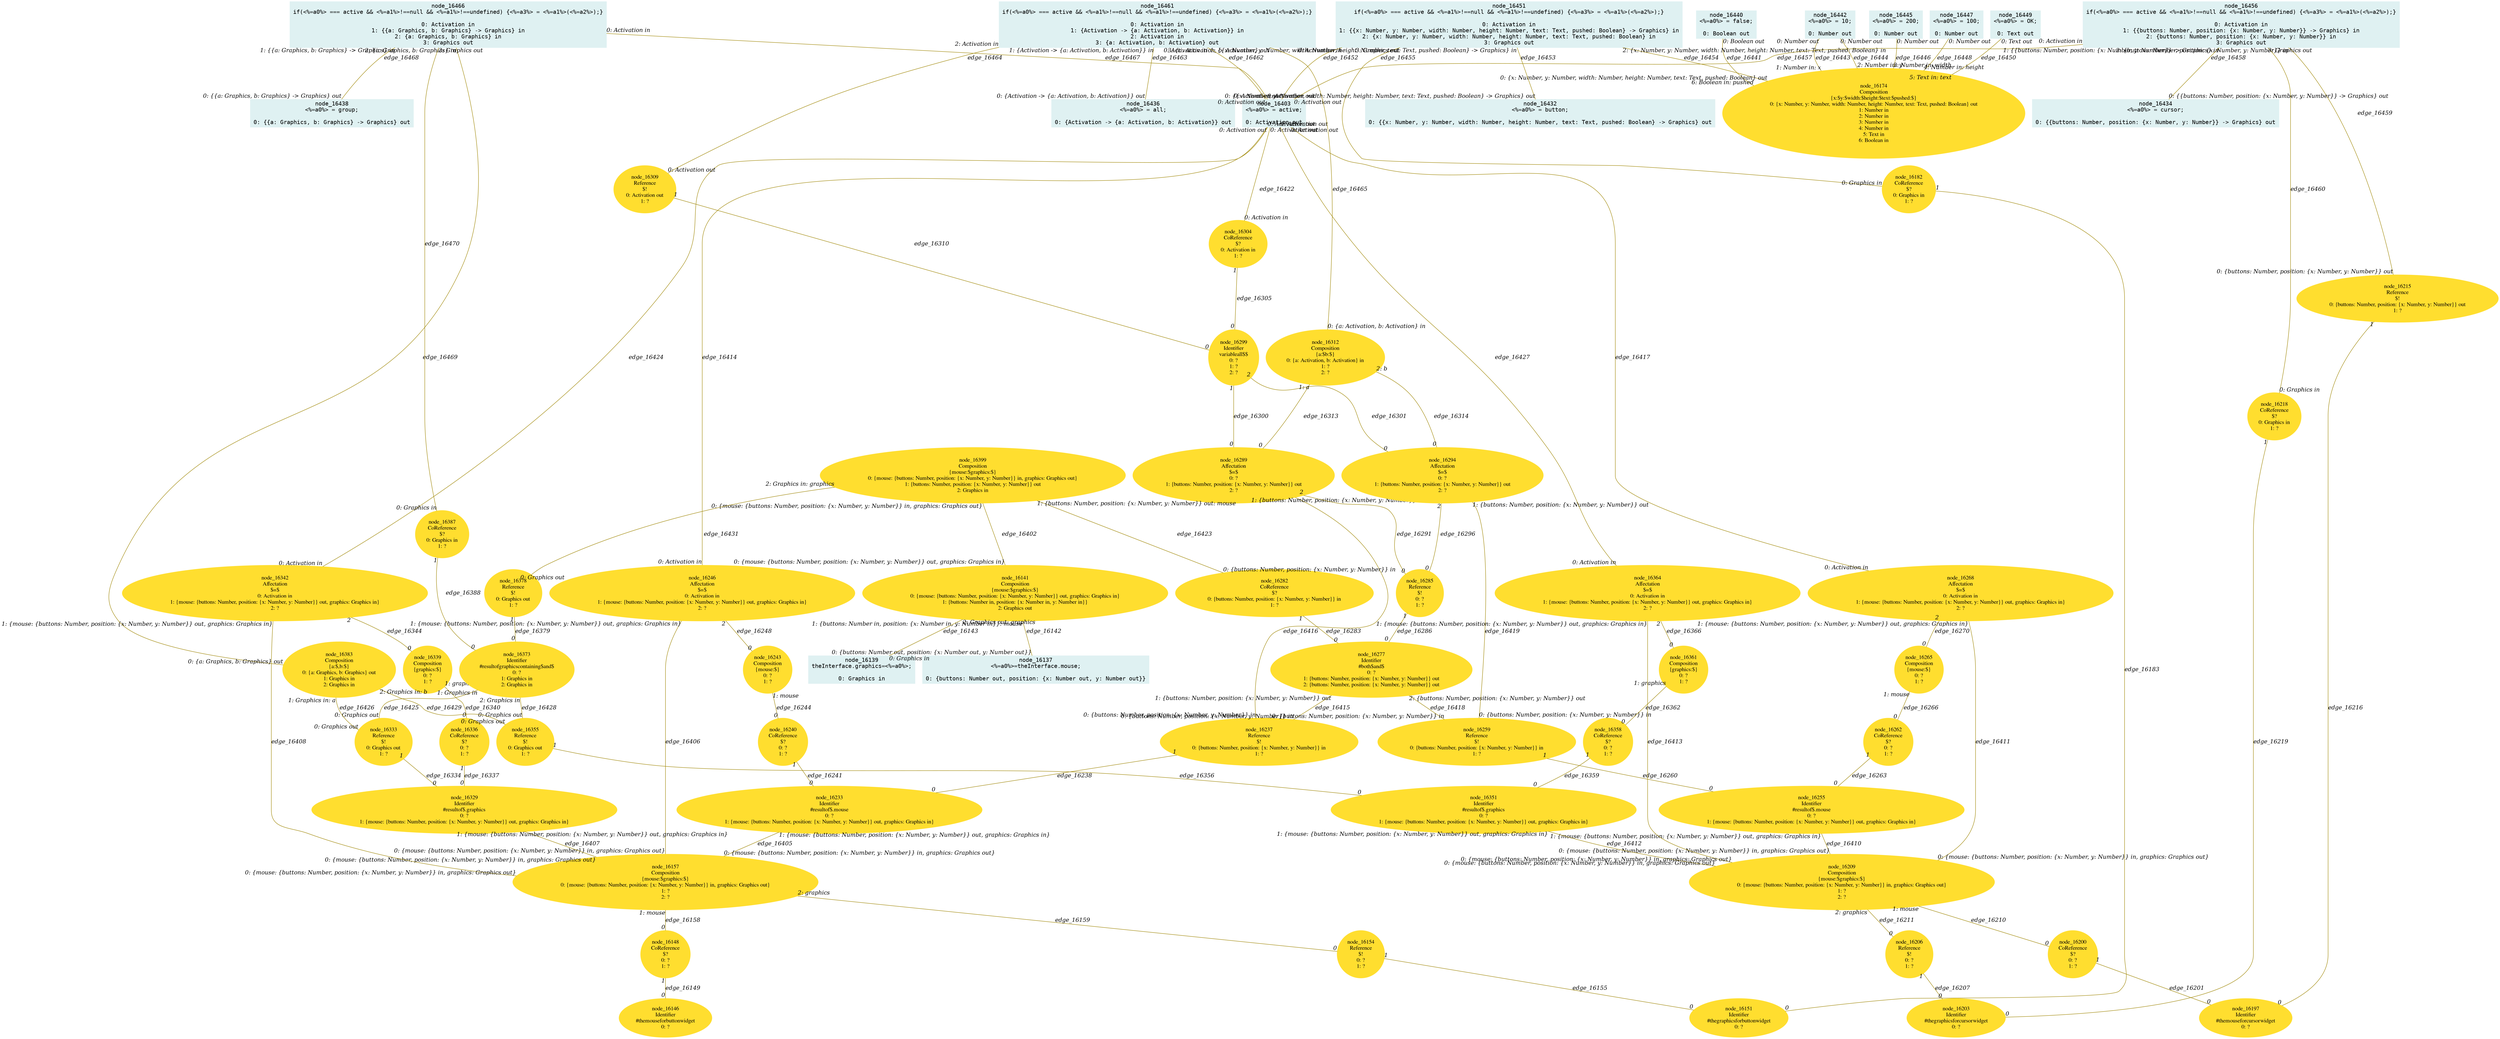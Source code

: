 digraph g{node_16137 [shape="box", style="filled", color="#dff1f2", fontname="Courier", label="node_16137
<%=a0%>=theInterface.mouse;

0: {buttons: Number out, position: {x: Number out, y: Number out}}" ]
node_16139 [shape="box", style="filled", color="#dff1f2", fontname="Courier", label="node_16139
theInterface.graphics=<%=a0%>;

0: Graphics in" ]
node_16141 [shape="ellipse", style="filled", color="#ffde2f", fontname="Times", label="node_16141
Composition
{mouse:$graphics:$}
0: {mouse: {buttons: Number, position: {x: Number, y: Number}} out, graphics: Graphics in}
1: {buttons: Number in, position: {x: Number in, y: Number in}}
2: Graphics out" ]
node_16146 [shape="ellipse", style="filled", color="#ffde2f", fontname="Times", label="node_16146
Identifier
#themouseforbuttonwidget
0: ?" ]
node_16148 [shape="ellipse", style="filled", color="#ffde2f", fontname="Times", label="node_16148
CoReference
$?
0: ?
1: ?" ]
node_16151 [shape="ellipse", style="filled", color="#ffde2f", fontname="Times", label="node_16151
Identifier
#thegraphicsforbuttonwidget
0: ?" ]
node_16154 [shape="ellipse", style="filled", color="#ffde2f", fontname="Times", label="node_16154
Reference
$!
0: ?
1: ?" ]
node_16157 [shape="ellipse", style="filled", color="#ffde2f", fontname="Times", label="node_16157
Composition
{mouse:$graphics:$}
0: {mouse: {buttons: Number, position: {x: Number, y: Number}} in, graphics: Graphics out}
1: ?
2: ?" ]
node_16174 [shape="ellipse", style="filled", color="#ffde2f", fontname="Times", label="node_16174
Composition
{x:$y:$width:$height:$text:$pushed:$}
0: {x: Number, y: Number, width: Number, height: Number, text: Text, pushed: Boolean} out
1: Number in
2: Number in
3: Number in
4: Number in
5: Text in
6: Boolean in" ]
node_16182 [shape="ellipse", style="filled", color="#ffde2f", fontname="Times", label="node_16182
CoReference
$?
0: Graphics in
1: ?" ]
node_16197 [shape="ellipse", style="filled", color="#ffde2f", fontname="Times", label="node_16197
Identifier
#themouseforcursorwidget
0: ?" ]
node_16200 [shape="ellipse", style="filled", color="#ffde2f", fontname="Times", label="node_16200
CoReference
$?
0: ?
1: ?" ]
node_16203 [shape="ellipse", style="filled", color="#ffde2f", fontname="Times", label="node_16203
Identifier
#thegraphicsforcursorwidget
0: ?" ]
node_16206 [shape="ellipse", style="filled", color="#ffde2f", fontname="Times", label="node_16206
Reference
$!
0: ?
1: ?" ]
node_16209 [shape="ellipse", style="filled", color="#ffde2f", fontname="Times", label="node_16209
Composition
{mouse:$graphics:$}
0: {mouse: {buttons: Number, position: {x: Number, y: Number}} in, graphics: Graphics out}
1: ?
2: ?" ]
node_16215 [shape="ellipse", style="filled", color="#ffde2f", fontname="Times", label="node_16215
Reference
$!
0: {buttons: Number, position: {x: Number, y: Number}} out
1: ?" ]
node_16218 [shape="ellipse", style="filled", color="#ffde2f", fontname="Times", label="node_16218
CoReference
$?
0: Graphics in
1: ?" ]
node_16233 [shape="ellipse", style="filled", color="#ffde2f", fontname="Times", label="node_16233
Identifier
#resultof$.mouse
0: ?
1: {mouse: {buttons: Number, position: {x: Number, y: Number}} out, graphics: Graphics in}" ]
node_16237 [shape="ellipse", style="filled", color="#ffde2f", fontname="Times", label="node_16237
Reference
$!
0: {buttons: Number, position: {x: Number, y: Number}} in
1: ?" ]
node_16240 [shape="ellipse", style="filled", color="#ffde2f", fontname="Times", label="node_16240
CoReference
$?
0: ?
1: ?" ]
node_16243 [shape="ellipse", style="filled", color="#ffde2f", fontname="Times", label="node_16243
Composition
{mouse:$}
0: ?
1: ?" ]
node_16246 [shape="ellipse", style="filled", color="#ffde2f", fontname="Times", label="node_16246
Affectation
$=$
0: Activation in
1: {mouse: {buttons: Number, position: {x: Number, y: Number}} out, graphics: Graphics in}
2: ?" ]
node_16255 [shape="ellipse", style="filled", color="#ffde2f", fontname="Times", label="node_16255
Identifier
#resultof$.mouse
0: ?
1: {mouse: {buttons: Number, position: {x: Number, y: Number}} out, graphics: Graphics in}" ]
node_16259 [shape="ellipse", style="filled", color="#ffde2f", fontname="Times", label="node_16259
Reference
$!
0: {buttons: Number, position: {x: Number, y: Number}} in
1: ?" ]
node_16262 [shape="ellipse", style="filled", color="#ffde2f", fontname="Times", label="node_16262
CoReference
$?
0: ?
1: ?" ]
node_16265 [shape="ellipse", style="filled", color="#ffde2f", fontname="Times", label="node_16265
Composition
{mouse:$}
0: ?
1: ?" ]
node_16268 [shape="ellipse", style="filled", color="#ffde2f", fontname="Times", label="node_16268
Affectation
$=$
0: Activation in
1: {mouse: {buttons: Number, position: {x: Number, y: Number}} out, graphics: Graphics in}
2: ?" ]
node_16277 [shape="ellipse", style="filled", color="#ffde2f", fontname="Times", label="node_16277
Identifier
#both$and$
0: ?
1: {buttons: Number, position: {x: Number, y: Number}} out
2: {buttons: Number, position: {x: Number, y: Number}} out" ]
node_16282 [shape="ellipse", style="filled", color="#ffde2f", fontname="Times", label="node_16282
CoReference
$?
0: {buttons: Number, position: {x: Number, y: Number}} in
1: ?" ]
node_16285 [shape="ellipse", style="filled", color="#ffde2f", fontname="Times", label="node_16285
Reference
$!
0: ?
1: ?" ]
node_16289 [shape="ellipse", style="filled", color="#ffde2f", fontname="Times", label="node_16289
Affectation
$=$
0: ?
1: {buttons: Number, position: {x: Number, y: Number}} out
2: ?" ]
node_16294 [shape="ellipse", style="filled", color="#ffde2f", fontname="Times", label="node_16294
Affectation
$=$
0: ?
1: {buttons: Number, position: {x: Number, y: Number}} out
2: ?" ]
node_16299 [shape="ellipse", style="filled", color="#ffde2f", fontname="Times", label="node_16299
Identifier
variableall$$
0: ?
1: ?
2: ?" ]
node_16304 [shape="ellipse", style="filled", color="#ffde2f", fontname="Times", label="node_16304
CoReference
$?
0: Activation in
1: ?" ]
node_16309 [shape="ellipse", style="filled", color="#ffde2f", fontname="Times", label="node_16309
Reference
$!
0: Activation out
1: ?" ]
node_16312 [shape="ellipse", style="filled", color="#ffde2f", fontname="Times", label="node_16312
Composition
{a:$b:$}
0: {a: Activation, b: Activation} in
1: ?
2: ?" ]
node_16329 [shape="ellipse", style="filled", color="#ffde2f", fontname="Times", label="node_16329
Identifier
#resultof$.graphics
0: ?
1: {mouse: {buttons: Number, position: {x: Number, y: Number}} out, graphics: Graphics in}" ]
node_16333 [shape="ellipse", style="filled", color="#ffde2f", fontname="Times", label="node_16333
Reference
$!
0: Graphics out
1: ?" ]
node_16336 [shape="ellipse", style="filled", color="#ffde2f", fontname="Times", label="node_16336
CoReference
$?
0: ?
1: ?" ]
node_16339 [shape="ellipse", style="filled", color="#ffde2f", fontname="Times", label="node_16339
Composition
{graphics:$}
0: ?
1: ?" ]
node_16342 [shape="ellipse", style="filled", color="#ffde2f", fontname="Times", label="node_16342
Affectation
$=$
0: Activation in
1: {mouse: {buttons: Number, position: {x: Number, y: Number}} out, graphics: Graphics in}
2: ?" ]
node_16351 [shape="ellipse", style="filled", color="#ffde2f", fontname="Times", label="node_16351
Identifier
#resultof$.graphics
0: ?
1: {mouse: {buttons: Number, position: {x: Number, y: Number}} out, graphics: Graphics in}" ]
node_16355 [shape="ellipse", style="filled", color="#ffde2f", fontname="Times", label="node_16355
Reference
$!
0: Graphics out
1: ?" ]
node_16358 [shape="ellipse", style="filled", color="#ffde2f", fontname="Times", label="node_16358
CoReference
$?
0: ?
1: ?" ]
node_16361 [shape="ellipse", style="filled", color="#ffde2f", fontname="Times", label="node_16361
Composition
{graphics:$}
0: ?
1: ?" ]
node_16364 [shape="ellipse", style="filled", color="#ffde2f", fontname="Times", label="node_16364
Affectation
$=$
0: Activation in
1: {mouse: {buttons: Number, position: {x: Number, y: Number}} out, graphics: Graphics in}
2: ?" ]
node_16373 [shape="ellipse", style="filled", color="#ffde2f", fontname="Times", label="node_16373
Identifier
#resultofgraphicscontaining$and$
0: ?
1: Graphics in
2: Graphics in" ]
node_16378 [shape="ellipse", style="filled", color="#ffde2f", fontname="Times", label="node_16378
Reference
$!
0: Graphics out
1: ?" ]
node_16383 [shape="ellipse", style="filled", color="#ffde2f", fontname="Times", label="node_16383
Composition
{a:$,b:$}
0: {a: Graphics, b: Graphics} out
1: Graphics in
2: Graphics in" ]
node_16387 [shape="ellipse", style="filled", color="#ffde2f", fontname="Times", label="node_16387
CoReference
$?
0: Graphics in
1: ?" ]
node_16399 [shape="ellipse", style="filled", color="#ffde2f", fontname="Times", label="node_16399
Composition
{mouse:$graphics:$}
0: {mouse: {buttons: Number, position: {x: Number, y: Number}} in, graphics: Graphics out}
1: {buttons: Number, position: {x: Number, y: Number}} out
2: Graphics in" ]
node_16403 [shape="box", style="filled", color="#dff1f2", fontname="Courier", label="node_16403
<%=a0%> = active;

0: Activation out" ]
node_16432 [shape="box", style="filled", color="#dff1f2", fontname="Courier", label="node_16432
<%=a0%> = button;

0: {{x: Number, y: Number, width: Number, height: Number, text: Text, pushed: Boolean} -> Graphics} out" ]
node_16434 [shape="box", style="filled", color="#dff1f2", fontname="Courier", label="node_16434
<%=a0%> = cursor;

0: {{buttons: Number, position: {x: Number, y: Number}} -> Graphics} out" ]
node_16436 [shape="box", style="filled", color="#dff1f2", fontname="Courier", label="node_16436
<%=a0%> = all;

0: {Activation -> {a: Activation, b: Activation}} out" ]
node_16438 [shape="box", style="filled", color="#dff1f2", fontname="Courier", label="node_16438
<%=a0%> = group;

0: {{a: Graphics, b: Graphics} -> Graphics} out" ]
node_16440 [shape="box", style="filled", color="#dff1f2", fontname="Courier", label="node_16440
<%=a0%> = false;

0: Boolean out" ]
node_16442 [shape="box", style="filled", color="#dff1f2", fontname="Courier", label="node_16442
<%=a0%> = 10;

0: Number out" ]
node_16445 [shape="box", style="filled", color="#dff1f2", fontname="Courier", label="node_16445
<%=a0%> = 200;

0: Number out" ]
node_16447 [shape="box", style="filled", color="#dff1f2", fontname="Courier", label="node_16447
<%=a0%> = 100;

0: Number out" ]
node_16449 [shape="box", style="filled", color="#dff1f2", fontname="Courier", label="node_16449
<%=a0%> = OK;

0: Text out" ]
node_16451 [shape="box", style="filled", color="#dff1f2", fontname="Courier", label="node_16451
if(<%=a0%> === active && <%=a1%>!==null && <%=a1%>!==undefined) {<%=a3%> = <%=a1%>(<%=a2%>);}

0: Activation in
1: {{x: Number, y: Number, width: Number, height: Number, text: Text, pushed: Boolean} -> Graphics} in
2: {x: Number, y: Number, width: Number, height: Number, text: Text, pushed: Boolean} in
3: Graphics out" ]
node_16456 [shape="box", style="filled", color="#dff1f2", fontname="Courier", label="node_16456
if(<%=a0%> === active && <%=a1%>!==null && <%=a1%>!==undefined) {<%=a3%> = <%=a1%>(<%=a2%>);}

0: Activation in
1: {{buttons: Number, position: {x: Number, y: Number}} -> Graphics} in
2: {buttons: Number, position: {x: Number, y: Number}} in
3: Graphics out" ]
node_16461 [shape="box", style="filled", color="#dff1f2", fontname="Courier", label="node_16461
if(<%=a0%> === active && <%=a1%>!==null && <%=a1%>!==undefined) {<%=a3%> = <%=a1%>(<%=a2%>);}

0: Activation in
1: {Activation -> {a: Activation, b: Activation}} in
2: Activation in
3: {a: Activation, b: Activation} out" ]
node_16466 [shape="box", style="filled", color="#dff1f2", fontname="Courier", label="node_16466
if(<%=a0%> === active && <%=a1%>!==null && <%=a1%>!==undefined) {<%=a3%> = <%=a1%>(<%=a2%>);}

0: Activation in
1: {{a: Graphics, b: Graphics} -> Graphics} in
2: {a: Graphics, b: Graphics} in
3: Graphics out" ]
node_16141 -> node_16137 [dir=none, arrowHead=none, fontname="Times-Italic", arrowsize=1, color="#9d8400", label="edge_16142",  headlabel="0: {buttons: Number out, position: {x: Number out, y: Number out}}", taillabel="1: {buttons: Number in, position: {x: Number in, y: Number in}}: mouse" ]
node_16141 -> node_16139 [dir=none, arrowHead=none, fontname="Times-Italic", arrowsize=1, color="#9d8400", label="edge_16143",  headlabel="0: Graphics in", taillabel="2: Graphics out: graphics" ]
node_16148 -> node_16146 [dir=none, arrowHead=none, fontname="Times-Italic", arrowsize=1, color="#9d8400", label="edge_16149",  headlabel="0", taillabel="1" ]
node_16154 -> node_16151 [dir=none, arrowHead=none, fontname="Times-Italic", arrowsize=1, color="#9d8400", label="edge_16155",  headlabel="0", taillabel="1" ]
node_16157 -> node_16148 [dir=none, arrowHead=none, fontname="Times-Italic", arrowsize=1, color="#9d8400", label="edge_16158",  headlabel="0", taillabel="1: mouse" ]
node_16157 -> node_16154 [dir=none, arrowHead=none, fontname="Times-Italic", arrowsize=1, color="#9d8400", label="edge_16159",  headlabel="0", taillabel="2: graphics" ]
node_16182 -> node_16151 [dir=none, arrowHead=none, fontname="Times-Italic", arrowsize=1, color="#9d8400", label="edge_16183",  headlabel="0", taillabel="1" ]
node_16200 -> node_16197 [dir=none, arrowHead=none, fontname="Times-Italic", arrowsize=1, color="#9d8400", label="edge_16201",  headlabel="0", taillabel="1" ]
node_16206 -> node_16203 [dir=none, arrowHead=none, fontname="Times-Italic", arrowsize=1, color="#9d8400", label="edge_16207",  headlabel="0", taillabel="1" ]
node_16209 -> node_16200 [dir=none, arrowHead=none, fontname="Times-Italic", arrowsize=1, color="#9d8400", label="edge_16210",  headlabel="0", taillabel="1: mouse" ]
node_16209 -> node_16206 [dir=none, arrowHead=none, fontname="Times-Italic", arrowsize=1, color="#9d8400", label="edge_16211",  headlabel="0", taillabel="2: graphics" ]
node_16215 -> node_16197 [dir=none, arrowHead=none, fontname="Times-Italic", arrowsize=1, color="#9d8400", label="edge_16216",  headlabel="0", taillabel="1" ]
node_16218 -> node_16203 [dir=none, arrowHead=none, fontname="Times-Italic", arrowsize=1, color="#9d8400", label="edge_16219",  headlabel="0", taillabel="1" ]
node_16237 -> node_16233 [dir=none, arrowHead=none, fontname="Times-Italic", arrowsize=1, color="#9d8400", label="edge_16238",  headlabel="0", taillabel="1" ]
node_16240 -> node_16233 [dir=none, arrowHead=none, fontname="Times-Italic", arrowsize=1, color="#9d8400", label="edge_16241",  headlabel="0", taillabel="1" ]
node_16243 -> node_16240 [dir=none, arrowHead=none, fontname="Times-Italic", arrowsize=1, color="#9d8400", label="edge_16244",  headlabel="0", taillabel="1: mouse" ]
node_16246 -> node_16243 [dir=none, arrowHead=none, fontname="Times-Italic", arrowsize=1, color="#9d8400", label="edge_16248",  headlabel="0", taillabel="2" ]
node_16259 -> node_16255 [dir=none, arrowHead=none, fontname="Times-Italic", arrowsize=1, color="#9d8400", label="edge_16260",  headlabel="0", taillabel="1" ]
node_16262 -> node_16255 [dir=none, arrowHead=none, fontname="Times-Italic", arrowsize=1, color="#9d8400", label="edge_16263",  headlabel="0", taillabel="1" ]
node_16265 -> node_16262 [dir=none, arrowHead=none, fontname="Times-Italic", arrowsize=1, color="#9d8400", label="edge_16266",  headlabel="0", taillabel="1: mouse" ]
node_16268 -> node_16265 [dir=none, arrowHead=none, fontname="Times-Italic", arrowsize=1, color="#9d8400", label="edge_16270",  headlabel="0", taillabel="2" ]
node_16282 -> node_16277 [dir=none, arrowHead=none, fontname="Times-Italic", arrowsize=1, color="#9d8400", label="edge_16283",  headlabel="0", taillabel="1" ]
node_16285 -> node_16277 [dir=none, arrowHead=none, fontname="Times-Italic", arrowsize=1, color="#9d8400", label="edge_16286",  headlabel="0", taillabel="1" ]
node_16289 -> node_16285 [dir=none, arrowHead=none, fontname="Times-Italic", arrowsize=1, color="#9d8400", label="edge_16291",  headlabel="0", taillabel="2" ]
node_16294 -> node_16285 [dir=none, arrowHead=none, fontname="Times-Italic", arrowsize=1, color="#9d8400", label="edge_16296",  headlabel="0", taillabel="2" ]
node_16299 -> node_16289 [dir=none, arrowHead=none, fontname="Times-Italic", arrowsize=1, color="#9d8400", label="edge_16300",  headlabel="0", taillabel="1" ]
node_16299 -> node_16294 [dir=none, arrowHead=none, fontname="Times-Italic", arrowsize=1, color="#9d8400", label="edge_16301",  headlabel="0", taillabel="2" ]
node_16304 -> node_16299 [dir=none, arrowHead=none, fontname="Times-Italic", arrowsize=1, color="#9d8400", label="edge_16305",  headlabel="0", taillabel="1" ]
node_16309 -> node_16299 [dir=none, arrowHead=none, fontname="Times-Italic", arrowsize=1, color="#9d8400", label="edge_16310",  headlabel="0", taillabel="1" ]
node_16312 -> node_16289 [dir=none, arrowHead=none, fontname="Times-Italic", arrowsize=1, color="#9d8400", label="edge_16313",  headlabel="0", taillabel="1: a" ]
node_16312 -> node_16294 [dir=none, arrowHead=none, fontname="Times-Italic", arrowsize=1, color="#9d8400", label="edge_16314",  headlabel="0", taillabel="2: b" ]
node_16333 -> node_16329 [dir=none, arrowHead=none, fontname="Times-Italic", arrowsize=1, color="#9d8400", label="edge_16334",  headlabel="0", taillabel="1" ]
node_16336 -> node_16329 [dir=none, arrowHead=none, fontname="Times-Italic", arrowsize=1, color="#9d8400", label="edge_16337",  headlabel="0", taillabel="1" ]
node_16339 -> node_16336 [dir=none, arrowHead=none, fontname="Times-Italic", arrowsize=1, color="#9d8400", label="edge_16340",  headlabel="0", taillabel="1: graphics" ]
node_16342 -> node_16339 [dir=none, arrowHead=none, fontname="Times-Italic", arrowsize=1, color="#9d8400", label="edge_16344",  headlabel="0", taillabel="2" ]
node_16355 -> node_16351 [dir=none, arrowHead=none, fontname="Times-Italic", arrowsize=1, color="#9d8400", label="edge_16356",  headlabel="0", taillabel="1" ]
node_16358 -> node_16351 [dir=none, arrowHead=none, fontname="Times-Italic", arrowsize=1, color="#9d8400", label="edge_16359",  headlabel="0", taillabel="1" ]
node_16361 -> node_16358 [dir=none, arrowHead=none, fontname="Times-Italic", arrowsize=1, color="#9d8400", label="edge_16362",  headlabel="0", taillabel="1: graphics" ]
node_16364 -> node_16361 [dir=none, arrowHead=none, fontname="Times-Italic", arrowsize=1, color="#9d8400", label="edge_16366",  headlabel="0", taillabel="2" ]
node_16378 -> node_16373 [dir=none, arrowHead=none, fontname="Times-Italic", arrowsize=1, color="#9d8400", label="edge_16379",  headlabel="0", taillabel="1" ]
node_16387 -> node_16373 [dir=none, arrowHead=none, fontname="Times-Italic", arrowsize=1, color="#9d8400", label="edge_16388",  headlabel="0", taillabel="1" ]
node_16399 -> node_16141 [dir=none, arrowHead=none, fontname="Times-Italic", arrowsize=1, color="#9d8400", label="edge_16402",  headlabel="0: {mouse: {buttons: Number, position: {x: Number, y: Number}} out, graphics: Graphics in}", taillabel="0: {mouse: {buttons: Number, position: {x: Number, y: Number}} in, graphics: Graphics out}" ]
node_16233 -> node_16157 [dir=none, arrowHead=none, fontname="Times-Italic", arrowsize=1, color="#9d8400", label="edge_16405",  headlabel="0: {mouse: {buttons: Number, position: {x: Number, y: Number}} in, graphics: Graphics out}", taillabel="1: {mouse: {buttons: Number, position: {x: Number, y: Number}} out, graphics: Graphics in}" ]
node_16246 -> node_16157 [dir=none, arrowHead=none, fontname="Times-Italic", arrowsize=1, color="#9d8400", label="edge_16406",  headlabel="0: {mouse: {buttons: Number, position: {x: Number, y: Number}} in, graphics: Graphics out}", taillabel="1: {mouse: {buttons: Number, position: {x: Number, y: Number}} out, graphics: Graphics in}" ]
node_16329 -> node_16157 [dir=none, arrowHead=none, fontname="Times-Italic", arrowsize=1, color="#9d8400", label="edge_16407",  headlabel="0: {mouse: {buttons: Number, position: {x: Number, y: Number}} in, graphics: Graphics out}", taillabel="1: {mouse: {buttons: Number, position: {x: Number, y: Number}} out, graphics: Graphics in}" ]
node_16342 -> node_16157 [dir=none, arrowHead=none, fontname="Times-Italic", arrowsize=1, color="#9d8400", label="edge_16408",  headlabel="0: {mouse: {buttons: Number, position: {x: Number, y: Number}} in, graphics: Graphics out}", taillabel="1: {mouse: {buttons: Number, position: {x: Number, y: Number}} out, graphics: Graphics in}" ]
node_16255 -> node_16209 [dir=none, arrowHead=none, fontname="Times-Italic", arrowsize=1, color="#9d8400", label="edge_16410",  headlabel="0: {mouse: {buttons: Number, position: {x: Number, y: Number}} in, graphics: Graphics out}", taillabel="1: {mouse: {buttons: Number, position: {x: Number, y: Number}} out, graphics: Graphics in}" ]
node_16268 -> node_16209 [dir=none, arrowHead=none, fontname="Times-Italic", arrowsize=1, color="#9d8400", label="edge_16411",  headlabel="0: {mouse: {buttons: Number, position: {x: Number, y: Number}} in, graphics: Graphics out}", taillabel="1: {mouse: {buttons: Number, position: {x: Number, y: Number}} out, graphics: Graphics in}" ]
node_16351 -> node_16209 [dir=none, arrowHead=none, fontname="Times-Italic", arrowsize=1, color="#9d8400", label="edge_16412",  headlabel="0: {mouse: {buttons: Number, position: {x: Number, y: Number}} in, graphics: Graphics out}", taillabel="1: {mouse: {buttons: Number, position: {x: Number, y: Number}} out, graphics: Graphics in}" ]
node_16364 -> node_16209 [dir=none, arrowHead=none, fontname="Times-Italic", arrowsize=1, color="#9d8400", label="edge_16413",  headlabel="0: {mouse: {buttons: Number, position: {x: Number, y: Number}} in, graphics: Graphics out}", taillabel="1: {mouse: {buttons: Number, position: {x: Number, y: Number}} out, graphics: Graphics in}" ]
node_16403 -> node_16246 [dir=none, arrowHead=none, fontname="Times-Italic", arrowsize=1, color="#9d8400", label="edge_16414",  headlabel="0: Activation in", taillabel="0: Activation out" ]
node_16277 -> node_16237 [dir=none, arrowHead=none, fontname="Times-Italic", arrowsize=1, color="#9d8400", label="edge_16415",  headlabel="0: {buttons: Number, position: {x: Number, y: Number}} in", taillabel="1: {buttons: Number, position: {x: Number, y: Number}} out" ]
node_16289 -> node_16237 [dir=none, arrowHead=none, fontname="Times-Italic", arrowsize=1, color="#9d8400", label="edge_16416",  headlabel="0: {buttons: Number, position: {x: Number, y: Number}} in", taillabel="1: {buttons: Number, position: {x: Number, y: Number}} out" ]
node_16403 -> node_16268 [dir=none, arrowHead=none, fontname="Times-Italic", arrowsize=1, color="#9d8400", label="edge_16417",  headlabel="0: Activation in", taillabel="0: Activation out" ]
node_16277 -> node_16259 [dir=none, arrowHead=none, fontname="Times-Italic", arrowsize=1, color="#9d8400", label="edge_16418",  headlabel="0: {buttons: Number, position: {x: Number, y: Number}} in", taillabel="2: {buttons: Number, position: {x: Number, y: Number}} out" ]
node_16294 -> node_16259 [dir=none, arrowHead=none, fontname="Times-Italic", arrowsize=1, color="#9d8400", label="edge_16419",  headlabel="0: {buttons: Number, position: {x: Number, y: Number}} in", taillabel="1: {buttons: Number, position: {x: Number, y: Number}} out" ]
node_16403 -> node_16304 [dir=none, arrowHead=none, fontname="Times-Italic", arrowsize=1, color="#9d8400", label="edge_16422",  headlabel="0: Activation in", taillabel="0: Activation out" ]
node_16399 -> node_16282 [dir=none, arrowHead=none, fontname="Times-Italic", arrowsize=1, color="#9d8400", label="edge_16423",  headlabel="0: {buttons: Number, position: {x: Number, y: Number}} in", taillabel="1: {buttons: Number, position: {x: Number, y: Number}} out: mouse" ]
node_16403 -> node_16342 [dir=none, arrowHead=none, fontname="Times-Italic", arrowsize=1, color="#9d8400", label="edge_16424",  headlabel="0: Activation in", taillabel="0: Activation out" ]
node_16373 -> node_16333 [dir=none, arrowHead=none, fontname="Times-Italic", arrowsize=1, color="#9d8400", label="edge_16425",  headlabel="0: Graphics out", taillabel="1: Graphics in" ]
node_16383 -> node_16333 [dir=none, arrowHead=none, fontname="Times-Italic", arrowsize=1, color="#9d8400", label="edge_16426",  headlabel="0: Graphics out", taillabel="1: Graphics in: a" ]
node_16403 -> node_16364 [dir=none, arrowHead=none, fontname="Times-Italic", arrowsize=1, color="#9d8400", label="edge_16427",  headlabel="0: Activation in", taillabel="0: Activation out" ]
node_16373 -> node_16355 [dir=none, arrowHead=none, fontname="Times-Italic", arrowsize=1, color="#9d8400", label="edge_16428",  headlabel="0: Graphics out", taillabel="2: Graphics in" ]
node_16383 -> node_16355 [dir=none, arrowHead=none, fontname="Times-Italic", arrowsize=1, color="#9d8400", label="edge_16429",  headlabel="0: Graphics out", taillabel="2: Graphics in: b" ]
node_16399 -> node_16378 [dir=none, arrowHead=none, fontname="Times-Italic", arrowsize=1, color="#9d8400", label="edge_16431",  headlabel="0: Graphics out", taillabel="2: Graphics in: graphics" ]
node_16440 -> node_16174 [dir=none, arrowHead=none, fontname="Times-Italic", arrowsize=1, color="#9d8400", label="edge_16441",  headlabel="6: Boolean in: pushed", taillabel="0: Boolean out" ]
node_16442 -> node_16174 [dir=none, arrowHead=none, fontname="Times-Italic", arrowsize=1, color="#9d8400", label="edge_16443",  headlabel="1: Number in: x", taillabel="0: Number out" ]
node_16442 -> node_16174 [dir=none, arrowHead=none, fontname="Times-Italic", arrowsize=1, color="#9d8400", label="edge_16444",  headlabel="2: Number in: y", taillabel="0: Number out" ]
node_16445 -> node_16174 [dir=none, arrowHead=none, fontname="Times-Italic", arrowsize=1, color="#9d8400", label="edge_16446",  headlabel="3: Number in: width", taillabel="0: Number out" ]
node_16447 -> node_16174 [dir=none, arrowHead=none, fontname="Times-Italic", arrowsize=1, color="#9d8400", label="edge_16448",  headlabel="4: Number in: height", taillabel="0: Number out" ]
node_16449 -> node_16174 [dir=none, arrowHead=none, fontname="Times-Italic", arrowsize=1, color="#9d8400", label="edge_16450",  headlabel="5: Text in: text", taillabel="0: Text out" ]
node_16451 -> node_16403 [dir=none, arrowHead=none, fontname="Times-Italic", arrowsize=1, color="#9d8400", label="edge_16452",  headlabel="0: Activation out", taillabel="0: Activation in" ]
node_16451 -> node_16432 [dir=none, arrowHead=none, fontname="Times-Italic", arrowsize=1, color="#9d8400", label="edge_16453",  headlabel="0: {{x: Number, y: Number, width: Number, height: Number, text: Text, pushed: Boolean} -> Graphics} out", taillabel="1: {{x: Number, y: Number, width: Number, height: Number, text: Text, pushed: Boolean} -> Graphics} in" ]
node_16451 -> node_16174 [dir=none, arrowHead=none, fontname="Times-Italic", arrowsize=1, color="#9d8400", label="edge_16454",  headlabel="0: {x: Number, y: Number, width: Number, height: Number, text: Text, pushed: Boolean} out", taillabel="2: {x: Number, y: Number, width: Number, height: Number, text: Text, pushed: Boolean} in" ]
node_16451 -> node_16182 [dir=none, arrowHead=none, fontname="Times-Italic", arrowsize=1, color="#9d8400", label="edge_16455",  headlabel="0: Graphics in", taillabel="3: Graphics out" ]
node_16456 -> node_16403 [dir=none, arrowHead=none, fontname="Times-Italic", arrowsize=1, color="#9d8400", label="edge_16457",  headlabel="0: Activation out", taillabel="0: Activation in" ]
node_16456 -> node_16434 [dir=none, arrowHead=none, fontname="Times-Italic", arrowsize=1, color="#9d8400", label="edge_16458",  headlabel="0: {{buttons: Number, position: {x: Number, y: Number}} -> Graphics} out", taillabel="1: {{buttons: Number, position: {x: Number, y: Number}} -> Graphics} in" ]
node_16456 -> node_16215 [dir=none, arrowHead=none, fontname="Times-Italic", arrowsize=1, color="#9d8400", label="edge_16459",  headlabel="0: {buttons: Number, position: {x: Number, y: Number}} out", taillabel="2: {buttons: Number, position: {x: Number, y: Number}} in" ]
node_16456 -> node_16218 [dir=none, arrowHead=none, fontname="Times-Italic", arrowsize=1, color="#9d8400", label="edge_16460",  headlabel="0: Graphics in", taillabel="3: Graphics out" ]
node_16461 -> node_16403 [dir=none, arrowHead=none, fontname="Times-Italic", arrowsize=1, color="#9d8400", label="edge_16462",  headlabel="0: Activation out", taillabel="0: Activation in" ]
node_16461 -> node_16436 [dir=none, arrowHead=none, fontname="Times-Italic", arrowsize=1, color="#9d8400", label="edge_16463",  headlabel="0: {Activation -> {a: Activation, b: Activation}} out", taillabel="1: {Activation -> {a: Activation, b: Activation}} in" ]
node_16461 -> node_16309 [dir=none, arrowHead=none, fontname="Times-Italic", arrowsize=1, color="#9d8400", label="edge_16464",  headlabel="0: Activation out", taillabel="2: Activation in" ]
node_16461 -> node_16312 [dir=none, arrowHead=none, fontname="Times-Italic", arrowsize=1, color="#9d8400", label="edge_16465",  headlabel="0: {a: Activation, b: Activation} in", taillabel="3: {a: Activation, b: Activation} out" ]
node_16466 -> node_16403 [dir=none, arrowHead=none, fontname="Times-Italic", arrowsize=1, color="#9d8400", label="edge_16467",  headlabel="0: Activation out", taillabel="0: Activation in" ]
node_16466 -> node_16438 [dir=none, arrowHead=none, fontname="Times-Italic", arrowsize=1, color="#9d8400", label="edge_16468",  headlabel="0: {{a: Graphics, b: Graphics} -> Graphics} out", taillabel="1: {{a: Graphics, b: Graphics} -> Graphics} in" ]
node_16466 -> node_16383 [dir=none, arrowHead=none, fontname="Times-Italic", arrowsize=1, color="#9d8400", label="edge_16469",  headlabel="0: {a: Graphics, b: Graphics} out", taillabel="2: {a: Graphics, b: Graphics} in" ]
node_16466 -> node_16387 [dir=none, arrowHead=none, fontname="Times-Italic", arrowsize=1, color="#9d8400", label="edge_16470",  headlabel="0: Graphics in", taillabel="3: Graphics out" ]
}